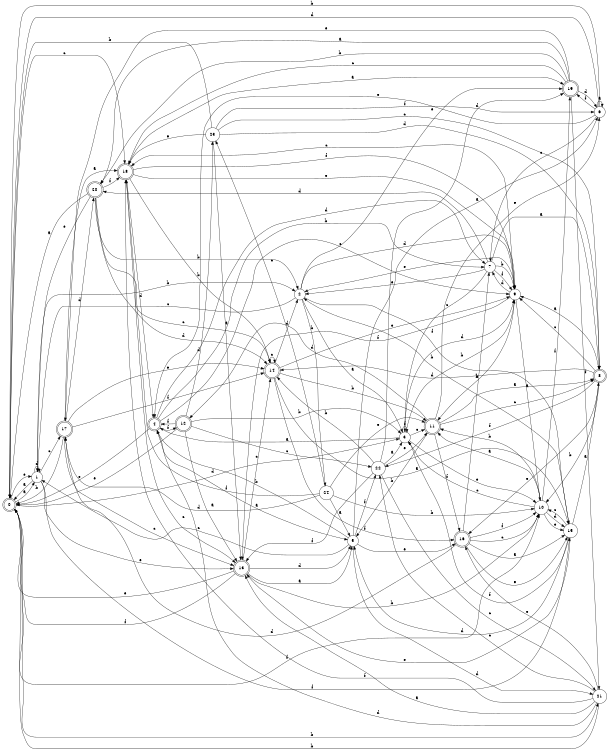 digraph n20_9 {
__start0 [label="" shape="none"];

rankdir=LR;
size="8,5";

s0 [style="rounded,filled", color="black", fillcolor="white" shape="doublecircle", label="0"];
s1 [style="filled", color="black", fillcolor="white" shape="circle", label="1"];
s2 [style="filled", color="black", fillcolor="white" shape="circle", label="2"];
s3 [style="filled", color="black", fillcolor="white" shape="circle", label="3"];
s4 [style="rounded,filled", color="black", fillcolor="white" shape="doublecircle", label="4"];
s5 [style="filled", color="black", fillcolor="white" shape="circle", label="5"];
s6 [style="filled", color="black", fillcolor="white" shape="circle", label="6"];
s7 [style="filled", color="black", fillcolor="white" shape="circle", label="7"];
s8 [style="rounded,filled", color="black", fillcolor="white" shape="doublecircle", label="8"];
s9 [style="filled", color="black", fillcolor="white" shape="circle", label="9"];
s10 [style="filled", color="black", fillcolor="white" shape="circle", label="10"];
s11 [style="rounded,filled", color="black", fillcolor="white" shape="doublecircle", label="11"];
s12 [style="rounded,filled", color="black", fillcolor="white" shape="doublecircle", label="12"];
s13 [style="rounded,filled", color="black", fillcolor="white" shape="doublecircle", label="13"];
s14 [style="rounded,filled", color="black", fillcolor="white" shape="doublecircle", label="14"];
s15 [style="filled", color="black", fillcolor="white" shape="circle", label="15"];
s16 [style="rounded,filled", color="black", fillcolor="white" shape="doublecircle", label="16"];
s17 [style="rounded,filled", color="black", fillcolor="white" shape="doublecircle", label="17"];
s18 [style="rounded,filled", color="black", fillcolor="white" shape="doublecircle", label="18"];
s19 [style="rounded,filled", color="black", fillcolor="white" shape="doublecircle", label="19"];
s20 [style="rounded,filled", color="black", fillcolor="white" shape="doublecircle", label="20"];
s21 [style="filled", color="black", fillcolor="white" shape="circle", label="21"];
s22 [style="filled", color="black", fillcolor="white" shape="circle", label="22"];
s23 [style="filled", color="black", fillcolor="white" shape="circle", label="23"];
s24 [style="filled", color="black", fillcolor="white" shape="circle", label="24"];
s0 -> s1 [label="a"];
s0 -> s21 [label="b"];
s0 -> s18 [label="c"];
s0 -> s3 [label="d"];
s0 -> s1 [label="e"];
s0 -> s10 [label="f"];
s1 -> s0 [label="a"];
s1 -> s2 [label="b"];
s1 -> s17 [label="c"];
s1 -> s1 [label="d"];
s1 -> s13 [label="e"];
s1 -> s15 [label="f"];
s2 -> s3 [label="a"];
s2 -> s24 [label="b"];
s2 -> s1 [label="c"];
s2 -> s9 [label="d"];
s2 -> s19 [label="e"];
s2 -> s15 [label="f"];
s3 -> s4 [label="a"];
s3 -> s9 [label="b"];
s3 -> s11 [label="c"];
s3 -> s9 [label="d"];
s3 -> s10 [label="e"];
s3 -> s3 [label="f"];
s4 -> s5 [label="a"];
s4 -> s7 [label="b"];
s4 -> s9 [label="c"];
s4 -> s7 [label="d"];
s4 -> s0 [label="e"];
s4 -> s12 [label="f"];
s5 -> s6 [label="a"];
s5 -> s4 [label="b"];
s5 -> s1 [label="c"];
s5 -> s21 [label="d"];
s5 -> s16 [label="e"];
s5 -> s22 [label="f"];
s6 -> s6 [label="a"];
s6 -> s0 [label="b"];
s6 -> s7 [label="c"];
s6 -> s0 [label="d"];
s6 -> s4 [label="e"];
s6 -> s19 [label="f"];
s7 -> s8 [label="a"];
s7 -> s9 [label="b"];
s7 -> s3 [label="c"];
s7 -> s20 [label="d"];
s7 -> s2 [label="e"];
s7 -> s9 [label="f"];
s8 -> s9 [label="a"];
s8 -> s10 [label="b"];
s8 -> s9 [label="c"];
s8 -> s14 [label="d"];
s8 -> s16 [label="e"];
s8 -> s22 [label="f"];
s9 -> s10 [label="a"];
s9 -> s11 [label="b"];
s9 -> s18 [label="c"];
s9 -> s7 [label="d"];
s9 -> s2 [label="e"];
s9 -> s13 [label="f"];
s10 -> s11 [label="a"];
s10 -> s11 [label="b"];
s10 -> s3 [label="c"];
s10 -> s15 [label="d"];
s10 -> s15 [label="e"];
s10 -> s19 [label="f"];
s11 -> s8 [label="a"];
s11 -> s5 [label="b"];
s11 -> s8 [label="c"];
s11 -> s12 [label="d"];
s11 -> s6 [label="e"];
s11 -> s16 [label="f"];
s12 -> s13 [label="a"];
s12 -> s3 [label="b"];
s12 -> s22 [label="c"];
s12 -> s23 [label="d"];
s12 -> s0 [label="e"];
s12 -> s4 [label="f"];
s13 -> s5 [label="a"];
s13 -> s10 [label="b"];
s13 -> s14 [label="c"];
s13 -> s5 [label="d"];
s13 -> s0 [label="e"];
s13 -> s0 [label="f"];
s14 -> s15 [label="a"];
s14 -> s11 [label="b"];
s14 -> s14 [label="c"];
s14 -> s2 [label="d"];
s14 -> s9 [label="e"];
s14 -> s16 [label="f"];
s15 -> s8 [label="a"];
s15 -> s2 [label="b"];
s15 -> s10 [label="c"];
s15 -> s5 [label="d"];
s15 -> s13 [label="e"];
s15 -> s3 [label="f"];
s16 -> s15 [label="a"];
s16 -> s7 [label="b"];
s16 -> s10 [label="c"];
s16 -> s17 [label="d"];
s16 -> s15 [label="e"];
s16 -> s10 [label="f"];
s17 -> s18 [label="a"];
s17 -> s0 [label="b"];
s17 -> s13 [label="c"];
s17 -> s20 [label="d"];
s17 -> s14 [label="e"];
s17 -> s14 [label="f"];
s18 -> s19 [label="a"];
s18 -> s14 [label="b"];
s18 -> s13 [label="c"];
s18 -> s4 [label="d"];
s18 -> s9 [label="e"];
s18 -> s9 [label="f"];
s19 -> s20 [label="a"];
s19 -> s20 [label="b"];
s19 -> s18 [label="c"];
s19 -> s6 [label="d"];
s19 -> s17 [label="e"];
s19 -> s21 [label="f"];
s20 -> s0 [label="a"];
s20 -> s2 [label="b"];
s20 -> s14 [label="c"];
s20 -> s14 [label="d"];
s20 -> s1 [label="e"];
s20 -> s18 [label="f"];
s21 -> s13 [label="a"];
s21 -> s0 [label="b"];
s21 -> s22 [label="c"];
s21 -> s4 [label="d"];
s21 -> s16 [label="e"];
s21 -> s18 [label="f"];
s22 -> s3 [label="a"];
s22 -> s14 [label="b"];
s22 -> s21 [label="c"];
s22 -> s19 [label="d"];
s22 -> s11 [label="e"];
s22 -> s13 [label="f"];
s23 -> s13 [label="a"];
s23 -> s0 [label="b"];
s23 -> s8 [label="c"];
s23 -> s8 [label="d"];
s23 -> s18 [label="e"];
s23 -> s6 [label="f"];
s24 -> s5 [label="a"];
s24 -> s10 [label="b"];
s24 -> s23 [label="c"];
s24 -> s17 [label="d"];
s24 -> s11 [label="e"];
s24 -> s18 [label="f"];

}